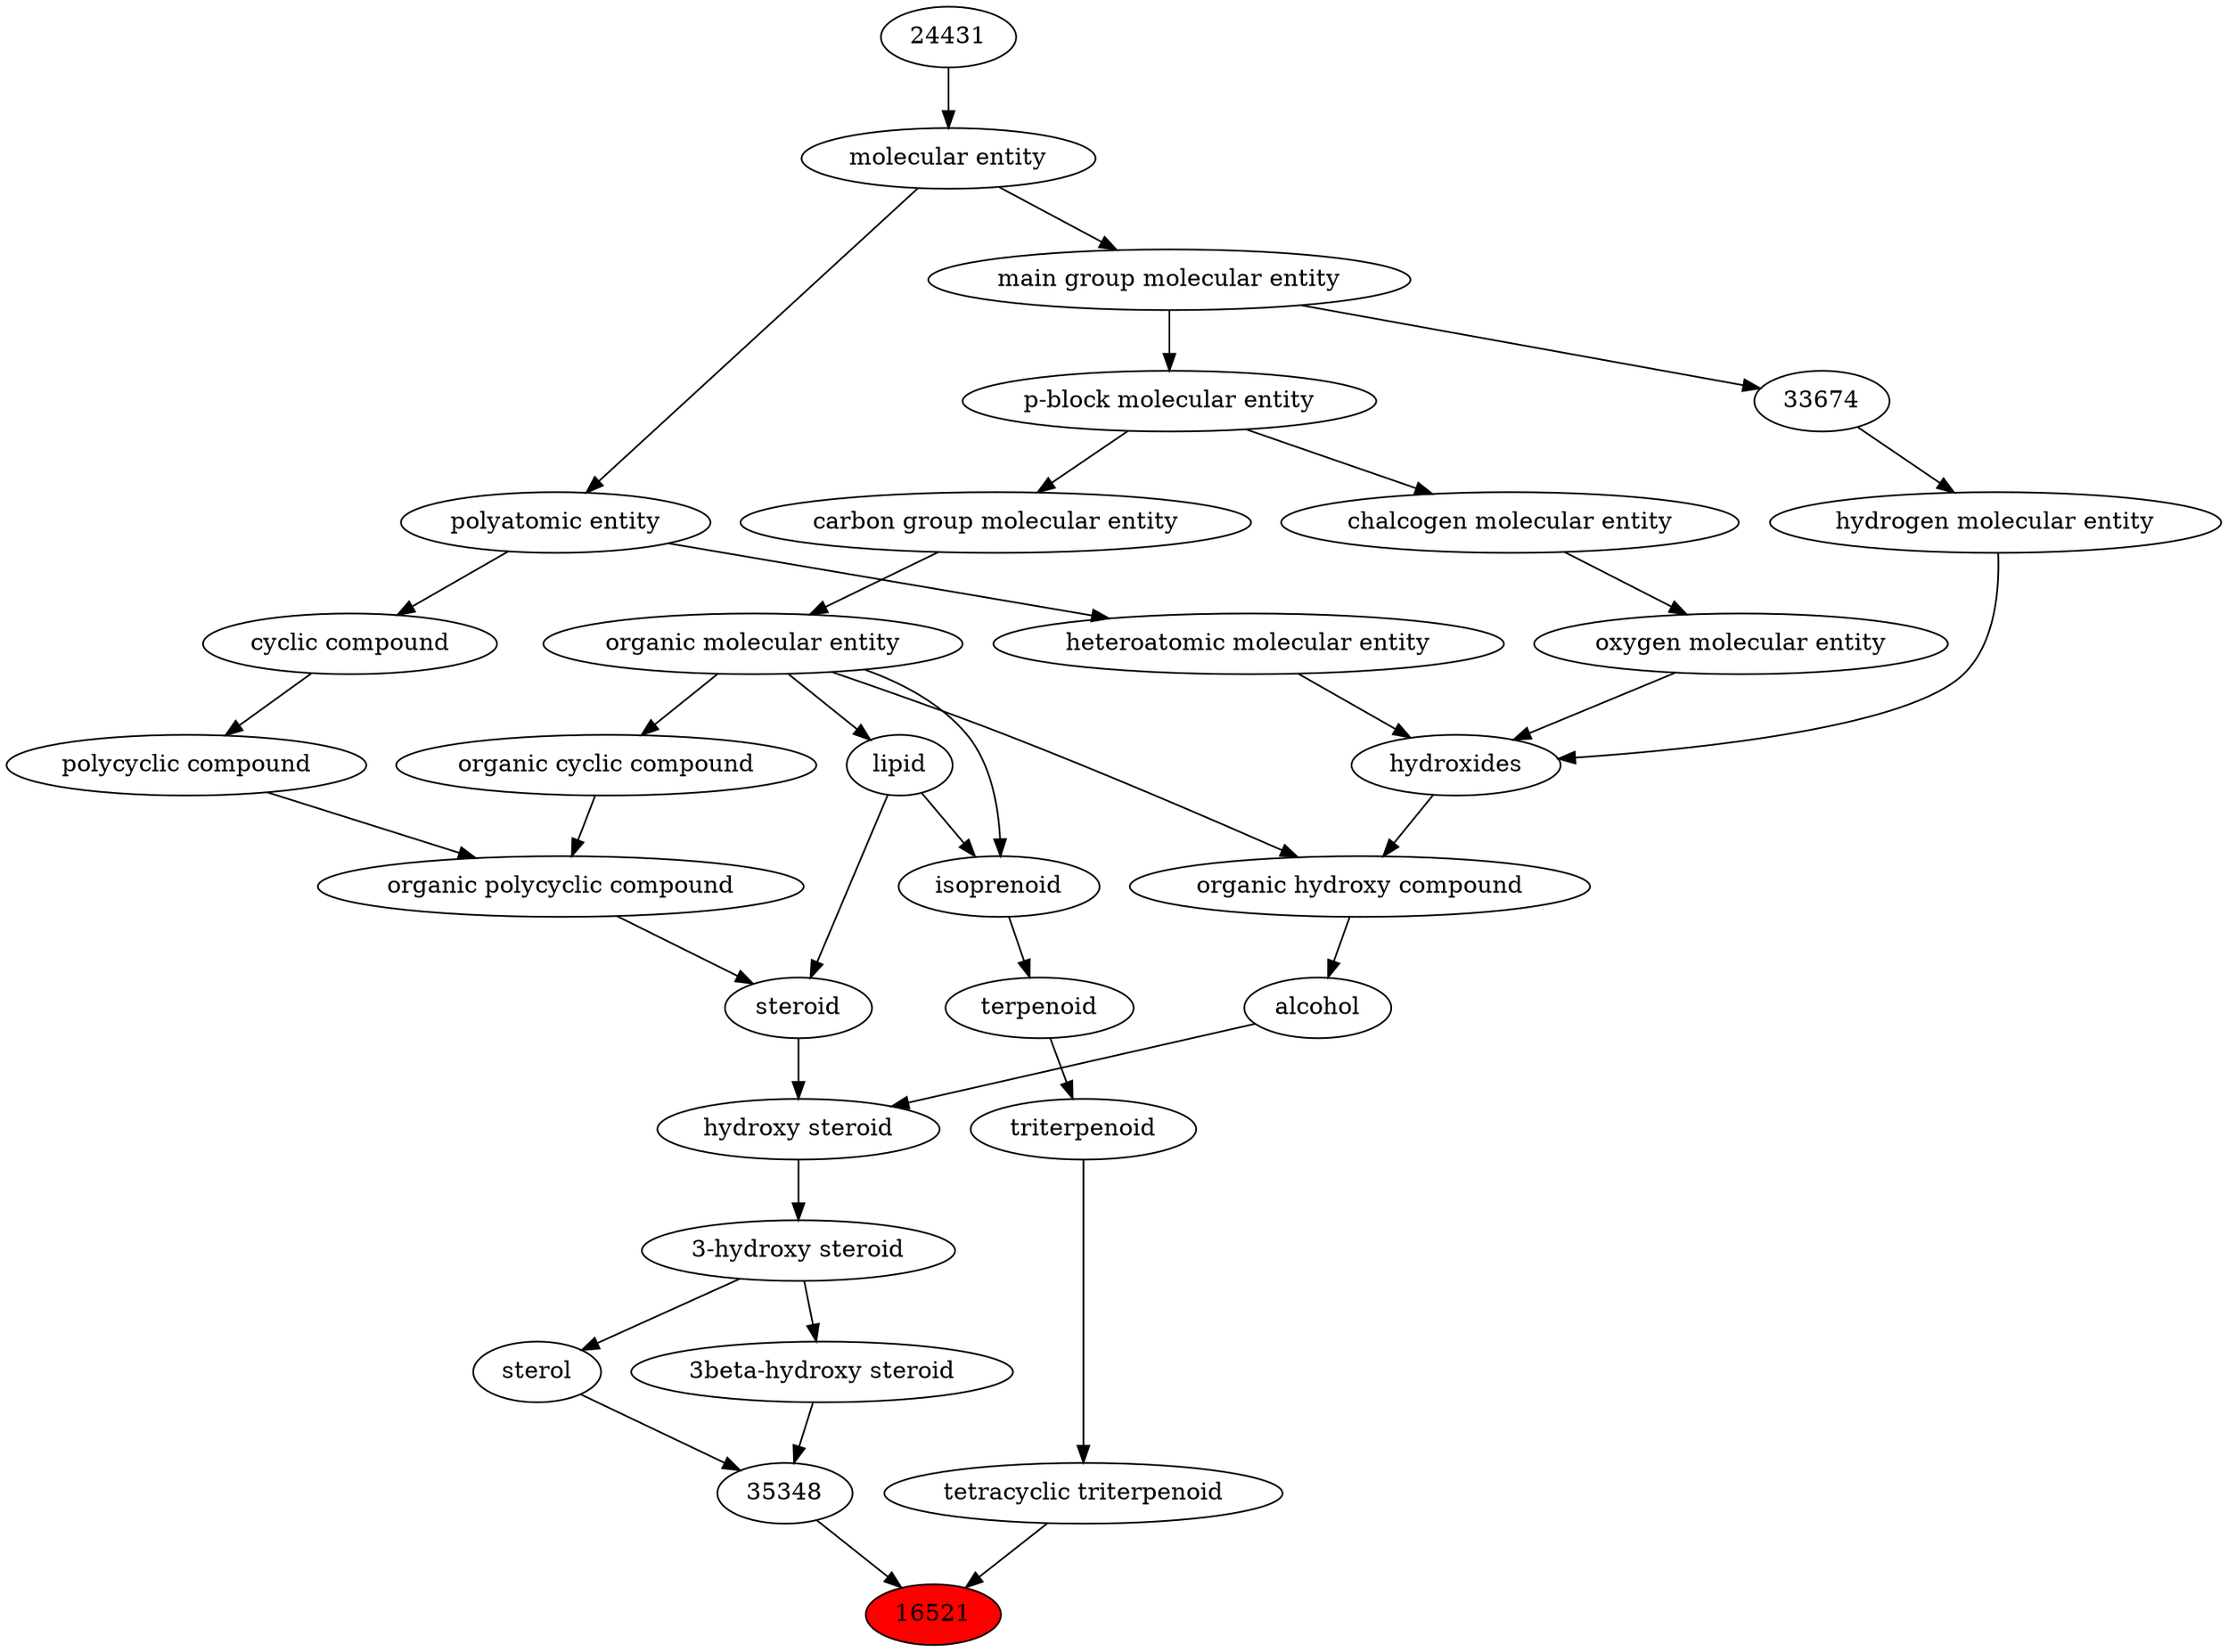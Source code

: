 digraph tree{ 
16521 [label="16521" fillcolor=red style=filled]
35348 -> 16521
26893 -> 16521
35348 [label="35348"]
15889 -> 35348
36836 -> 35348
26893 [label="tetracyclic triterpenoid"]
36615 -> 26893
15889 [label="sterol"]
36834 -> 15889
36836 [label="3beta-hydroxy steroid"]
36834 -> 36836
36615 [label="triterpenoid"]
26873 -> 36615
36834 [label="3-hydroxy steroid"]
35350 -> 36834
26873 [label="terpenoid"]
24913 -> 26873
35350 [label="hydroxy steroid"]
30879 -> 35350
35341 -> 35350
24913 [label="isoprenoid"]
18059 -> 24913
50860 -> 24913
30879 [label="alcohol"]
33822 -> 30879
35341 [label="steroid"]
51958 -> 35341
18059 -> 35341
18059 [label="lipid"]
50860 -> 18059
50860 [label="organic molecular entity"]
33582 -> 50860
33822 [label="organic hydroxy compound"]
24651 -> 33822
50860 -> 33822
51958 [label="organic polycyclic compound"]
33832 -> 51958
33635 -> 51958
33582 [label="carbon group molecular entity"]
33675 -> 33582
24651 [label="hydroxides"]
25806 -> 24651
33608 -> 24651
37577 -> 24651
33832 [label="organic cyclic compound"]
50860 -> 33832
33635 [label="polycyclic compound"]
33595 -> 33635
33675 [label="p-block molecular entity"]
33579 -> 33675
25806 [label="oxygen molecular entity"]
33304 -> 25806
33608 [label="hydrogen molecular entity"]
33674 -> 33608
37577 [label="heteroatomic molecular entity"]
36357 -> 37577
33595 [label="cyclic compound"]
36357 -> 33595
33579 [label="main group molecular entity"]
23367 -> 33579
33304 [label="chalcogen molecular entity"]
33675 -> 33304
33674 [label="33674"]
33579 -> 33674
36357 [label="polyatomic entity"]
23367 -> 36357
23367 [label="molecular entity"]
24431 -> 23367
24431 [label="24431"]
}